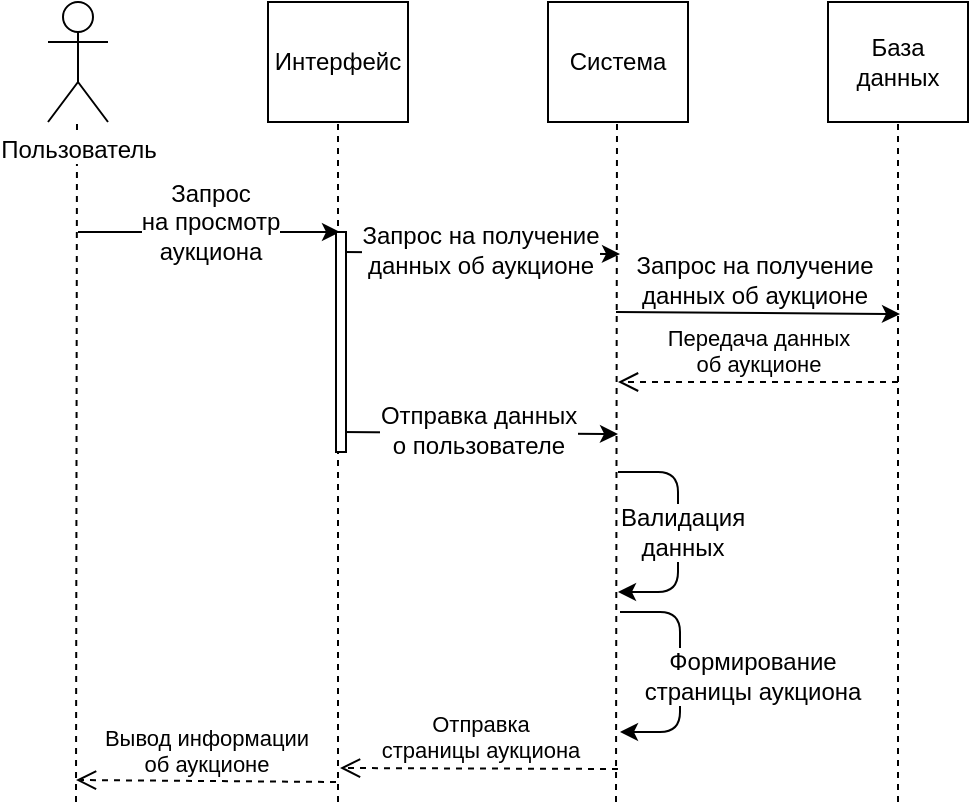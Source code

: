 <mxfile version="10.7.5" type="github"><diagram id="wkyielEORO_lMXRPh5qY" name="Page-1"><mxGraphModel dx="1895" dy="694" grid="1" gridSize="10" guides="1" tooltips="1" connect="1" arrows="1" fold="1" page="1" pageScale="1" pageWidth="827" pageHeight="1169" math="0" shadow="0"><root><mxCell id="0"/><mxCell id="1" parent="0"/><mxCell id="vfdZ9jnBX3ZUyS-dfBmR-1" value="Интерфейс" style="rounded=0;whiteSpace=wrap;html=1;" parent="1" vertex="1"><mxGeometry x="230" y="200" width="70" height="60" as="geometry"/></mxCell><mxCell id="vfdZ9jnBX3ZUyS-dfBmR-2" value="Система" style="rounded=0;whiteSpace=wrap;html=1;" parent="1" vertex="1"><mxGeometry x="370" y="200" width="70" height="60" as="geometry"/></mxCell><mxCell id="vfdZ9jnBX3ZUyS-dfBmR-3" value="База данных" style="rounded=0;whiteSpace=wrap;html=1;" parent="1" vertex="1"><mxGeometry x="510" y="200" width="70" height="60" as="geometry"/></mxCell><mxCell id="vfdZ9jnBX3ZUyS-dfBmR-4" value="" style="endArrow=none;dashed=1;html=1;entryX=0.5;entryY=1;entryDx=0;entryDy=0;" parent="1" target="vfdZ9jnBX3ZUyS-dfBmR-3" edge="1"><mxGeometry width="50" height="50" relative="1" as="geometry"><mxPoint x="545" y="600" as="sourcePoint"/><mxPoint x="150" y="300" as="targetPoint"/></mxGeometry></mxCell><mxCell id="vfdZ9jnBX3ZUyS-dfBmR-5" value="" style="endArrow=none;dashed=1;html=1;entryX=0.5;entryY=1;entryDx=0;entryDy=0;" parent="1" edge="1"><mxGeometry width="50" height="50" relative="1" as="geometry"><mxPoint x="404" y="600" as="sourcePoint"/><mxPoint x="404.5" y="260.0" as="targetPoint"/></mxGeometry></mxCell><mxCell id="vfdZ9jnBX3ZUyS-dfBmR-6" value="" style="endArrow=none;dashed=1;html=1;entryX=0.5;entryY=1;entryDx=0;entryDy=0;" parent="1" edge="1"><mxGeometry width="50" height="50" relative="1" as="geometry"><mxPoint x="265" y="600" as="sourcePoint"/><mxPoint x="265.0" y="260.0" as="targetPoint"/></mxGeometry></mxCell><mxCell id="vfdZ9jnBX3ZUyS-dfBmR-7" value="" style="endArrow=none;dashed=1;html=1;entryX=0.5;entryY=1;entryDx=0;entryDy=0;" parent="1" edge="1"><mxGeometry width="50" height="50" relative="1" as="geometry"><mxPoint x="134" y="600" as="sourcePoint"/><mxPoint x="134.5" y="260.0" as="targetPoint"/></mxGeometry></mxCell><mxCell id="vfdZ9jnBX3ZUyS-dfBmR-8" value="Пользователь&lt;br&gt;" style="shape=umlActor;verticalLabelPosition=bottom;labelBackgroundColor=#ffffff;verticalAlign=top;html=1;outlineConnect=0;" parent="1" vertex="1"><mxGeometry x="120" y="200" width="30" height="60" as="geometry"/></mxCell><mxCell id="vfdZ9jnBX3ZUyS-dfBmR-9" value="" style="endArrow=classic;html=1;" parent="1" edge="1"><mxGeometry width="50" height="50" relative="1" as="geometry"><mxPoint x="135" y="315.0" as="sourcePoint"/><mxPoint x="266.0" y="315.0" as="targetPoint"/></mxGeometry></mxCell><mxCell id="vfdZ9jnBX3ZUyS-dfBmR-10" value="Запрос&lt;br&gt;на просмотр&lt;br&gt;аукциона&lt;br&gt;" style="text;html=1;resizable=0;points=[];align=center;verticalAlign=middle;labelBackgroundColor=#ffffff;" parent="vfdZ9jnBX3ZUyS-dfBmR-9" vertex="1" connectable="0"><mxGeometry x="0.23" relative="1" as="geometry"><mxPoint x="-15" y="-5" as="offset"/></mxGeometry></mxCell><mxCell id="vfdZ9jnBX3ZUyS-dfBmR-11" value="" style="endArrow=classic;html=1;" parent="1" edge="1"><mxGeometry width="50" height="50" relative="1" as="geometry"><mxPoint x="267.0" y="325" as="sourcePoint"/><mxPoint x="406" y="326.0" as="targetPoint"/></mxGeometry></mxCell><mxCell id="vfdZ9jnBX3ZUyS-dfBmR-12" value="Запрос на получение&lt;br&gt;данных об аукционе&lt;br&gt;" style="text;html=1;resizable=0;points=[];align=center;verticalAlign=middle;labelBackgroundColor=#ffffff;" parent="vfdZ9jnBX3ZUyS-dfBmR-11" vertex="1" connectable="0"><mxGeometry x="-0.143" y="-1" relative="1" as="geometry"><mxPoint x="9" y="-3" as="offset"/></mxGeometry></mxCell><mxCell id="vfdZ9jnBX3ZUyS-dfBmR-13" value="" style="endArrow=classic;html=1;" parent="1" edge="1"><mxGeometry width="50" height="50" relative="1" as="geometry"><mxPoint x="404" y="355" as="sourcePoint"/><mxPoint x="546" y="356.0" as="targetPoint"/></mxGeometry></mxCell><mxCell id="vfdZ9jnBX3ZUyS-dfBmR-14" value="Запрос на&amp;nbsp;получение&lt;br&gt;данных об аукционе&lt;br&gt;" style="text;html=1;resizable=0;points=[];align=center;verticalAlign=middle;labelBackgroundColor=#ffffff;" parent="vfdZ9jnBX3ZUyS-dfBmR-13" vertex="1" connectable="0"><mxGeometry x="0.279" relative="1" as="geometry"><mxPoint x="-22" y="-17" as="offset"/></mxGeometry></mxCell><mxCell id="vfdZ9jnBX3ZUyS-dfBmR-21" value="" style="endArrow=classic;html=1;" parent="1" edge="1"><mxGeometry width="50" height="50" relative="1" as="geometry"><mxPoint x="266.0" y="415" as="sourcePoint"/><mxPoint x="405" y="416.0" as="targetPoint"/></mxGeometry></mxCell><mxCell id="vfdZ9jnBX3ZUyS-dfBmR-22" value="Отправка данных&lt;br&gt;о пользователе&lt;br&gt;" style="text;html=1;resizable=0;points=[];align=center;verticalAlign=middle;labelBackgroundColor=#ffffff;" parent="vfdZ9jnBX3ZUyS-dfBmR-21" vertex="1" connectable="0"><mxGeometry x="-0.143" y="-1" relative="1" as="geometry"><mxPoint x="9" y="-3" as="offset"/></mxGeometry></mxCell><mxCell id="vfdZ9jnBX3ZUyS-dfBmR-23" value="" style="endArrow=classic;html=1;" parent="1" edge="1"><mxGeometry width="50" height="50" relative="1" as="geometry"><mxPoint x="405" y="435" as="sourcePoint"/><mxPoint x="405" y="495" as="targetPoint"/><Array as="points"><mxPoint x="435" y="435"/><mxPoint x="435" y="495"/></Array></mxGeometry></mxCell><mxCell id="vfdZ9jnBX3ZUyS-dfBmR-24" value="Валидация&lt;br&gt;данных&lt;br&gt;" style="text;html=1;resizable=0;points=[];align=center;verticalAlign=middle;labelBackgroundColor=#ffffff;" parent="vfdZ9jnBX3ZUyS-dfBmR-23" vertex="1" connectable="0"><mxGeometry x="0.079" relative="1" as="geometry"><mxPoint x="2" y="-5" as="offset"/></mxGeometry></mxCell><mxCell id="vfdZ9jnBX3ZUyS-dfBmR-25" value="" style="rounded=0;whiteSpace=wrap;html=1;" parent="1" vertex="1"><mxGeometry x="264" y="315" width="5" height="110" as="geometry"/></mxCell><mxCell id="_glKmlgMIjU61w4rWNaT-1" value="" style="endArrow=classic;html=1;" edge="1" parent="1"><mxGeometry width="50" height="50" relative="1" as="geometry"><mxPoint x="406" y="505" as="sourcePoint"/><mxPoint x="406" y="565" as="targetPoint"/><Array as="points"><mxPoint x="436" y="505"/><mxPoint x="436" y="565"/></Array></mxGeometry></mxCell><mxCell id="_glKmlgMIjU61w4rWNaT-2" value="Формирование&lt;br&gt;страницы аукциона&lt;br&gt;" style="text;html=1;resizable=0;points=[];align=center;verticalAlign=middle;labelBackgroundColor=#ffffff;" vertex="1" connectable="0" parent="_glKmlgMIjU61w4rWNaT-1"><mxGeometry x="0.079" relative="1" as="geometry"><mxPoint x="35.5" y="-3" as="offset"/></mxGeometry></mxCell><mxCell id="_glKmlgMIjU61w4rWNaT-3" value="&lt;span&gt;Передача данных&lt;/span&gt;&lt;br&gt;&lt;span&gt;об аукционе&lt;/span&gt;" style="html=1;verticalAlign=bottom;endArrow=open;dashed=1;endSize=8;" edge="1" parent="1"><mxGeometry relative="1" as="geometry"><mxPoint x="545" y="390" as="sourcePoint"/><mxPoint x="405" y="390" as="targetPoint"/></mxGeometry></mxCell><mxCell id="_glKmlgMIjU61w4rWNaT-4" value="&lt;span&gt;Отправка&lt;/span&gt;&lt;br&gt;&lt;span&gt;страницы аукциона&lt;/span&gt;" style="html=1;verticalAlign=bottom;endArrow=open;dashed=1;endSize=8;" edge="1" parent="1"><mxGeometry relative="1" as="geometry"><mxPoint x="405" y="583.5" as="sourcePoint"/><mxPoint x="266" y="583" as="targetPoint"/></mxGeometry></mxCell><mxCell id="_glKmlgMIjU61w4rWNaT-5" value="&lt;span&gt;Вывод информации&lt;/span&gt;&lt;br&gt;&lt;span&gt;об аукционе&lt;/span&gt;" style="html=1;verticalAlign=bottom;endArrow=open;dashed=1;endSize=8;" edge="1" parent="1"><mxGeometry relative="1" as="geometry"><mxPoint x="264" y="590" as="sourcePoint"/><mxPoint x="134" y="589" as="targetPoint"/></mxGeometry></mxCell></root></mxGraphModel></diagram></mxfile>